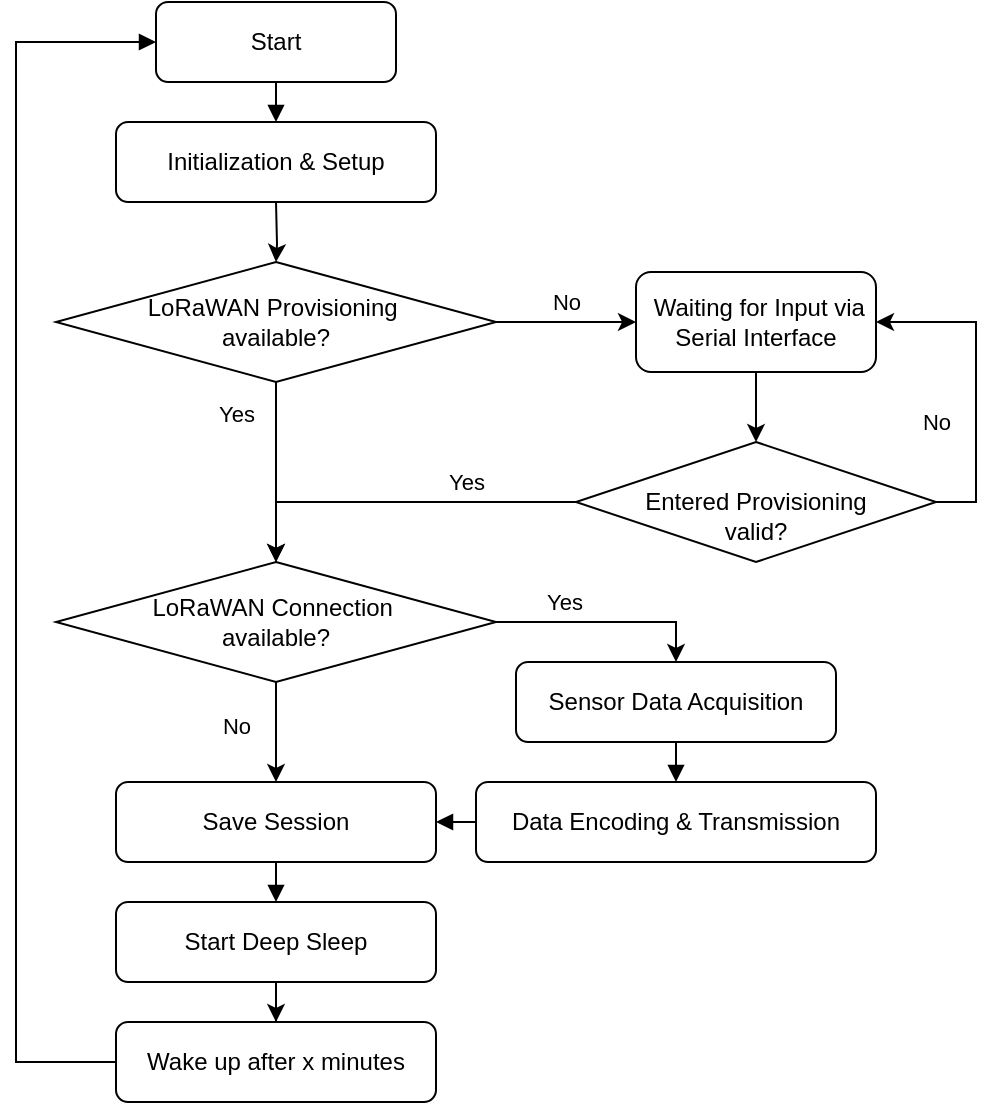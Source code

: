 <mxfile version="26.1.1">
  <diagram id="ProgramFlowWithButtons" name="Ablaufdiagramm">
    <mxGraphModel dx="2060" dy="1189" grid="1" gridSize="10" guides="1" tooltips="1" connect="1" arrows="1" fold="1" page="1" pageScale="1" pageWidth="827" pageHeight="1169" math="0" shadow="0">
      <root>
        <mxCell id="0" />
        <mxCell id="1" parent="0" />
        <mxCell id="start" value="Start" style="rounded=1;whiteSpace=wrap;html=1;fontSize=12;" parent="1" vertex="1">
          <mxGeometry x="210" y="160" width="120" height="40" as="geometry" />
        </mxCell>
        <mxCell id="init" value="Initialization &amp;amp; Setup" style="rounded=1;whiteSpace=wrap;html=1;fontSize=12;" parent="1" vertex="1">
          <mxGeometry x="190" y="220" width="160" height="40" as="geometry" />
        </mxCell>
        <mxCell id="_S-OerXBB0hFM4MdhPMw-28" value="" style="edgeStyle=orthogonalEdgeStyle;rounded=0;orthogonalLoop=1;jettySize=auto;html=1;" parent="1" target="_S-OerXBB0hFM4MdhPMw-15" edge="1">
          <mxGeometry relative="1" as="geometry">
            <mxPoint x="270" y="260" as="sourcePoint" />
          </mxGeometry>
        </mxCell>
        <mxCell id="dataTransmit" value="Data Encoding &amp;amp; Transmission" style="rounded=1;whiteSpace=wrap;html=1;fontSize=12;" parent="1" vertex="1">
          <mxGeometry x="370" y="550" width="200" height="40" as="geometry" />
        </mxCell>
        <mxCell id="sleep" value="Save Session" style="rounded=1;whiteSpace=wrap;html=1;fontSize=12;" parent="1" vertex="1">
          <mxGeometry x="190" y="550" width="160" height="40" as="geometry" />
        </mxCell>
        <mxCell id="_S-OerXBB0hFM4MdhPMw-63" value="" style="edgeStyle=orthogonalEdgeStyle;rounded=0;orthogonalLoop=1;jettySize=auto;html=1;" parent="1" source="loop" target="_S-OerXBB0hFM4MdhPMw-62" edge="1">
          <mxGeometry relative="1" as="geometry" />
        </mxCell>
        <mxCell id="loop" value="Start Deep Sleep" style="rounded=1;whiteSpace=wrap;html=1;fontSize=12;" parent="1" vertex="1">
          <mxGeometry x="190" y="610" width="160" height="40" as="geometry" />
        </mxCell>
        <mxCell id="e1" style="edgeStyle=orthogonalEdgeStyle;rounded=0;html=1;endArrow=block;" parent="1" source="start" target="init" edge="1">
          <mxGeometry relative="1" as="geometry" />
        </mxCell>
        <mxCell id="e9" style="edgeStyle=orthogonalEdgeStyle;rounded=0;html=1;endArrow=block;exitX=0.5;exitY=1;exitDx=0;exitDy=0;" parent="1" source="_S-OerXBB0hFM4MdhPMw-14" target="dataTransmit" edge="1">
          <mxGeometry relative="1" as="geometry">
            <mxPoint x="510" y="535" as="sourcePoint" />
          </mxGeometry>
        </mxCell>
        <mxCell id="e10" style="edgeStyle=orthogonalEdgeStyle;rounded=0;html=1;endArrow=block;" parent="1" source="dataTransmit" target="sleep" edge="1">
          <mxGeometry relative="1" as="geometry" />
        </mxCell>
        <mxCell id="e11" style="edgeStyle=orthogonalEdgeStyle;rounded=0;html=1;endArrow=block;" parent="1" source="sleep" target="loop" edge="1">
          <mxGeometry relative="1" as="geometry" />
        </mxCell>
        <mxCell id="e12" style="edgeStyle=orthogonalEdgeStyle;rounded=0;html=1;endArrow=block;entryX=0;entryY=0.5;entryDx=0;entryDy=0;exitX=0;exitY=0.5;exitDx=0;exitDy=0;" parent="1" source="_S-OerXBB0hFM4MdhPMw-62" target="start" edge="1">
          <mxGeometry relative="1" as="geometry">
            <mxPoint x="190" y="710" as="sourcePoint" />
            <mxPoint x="39.97" y="50" as="targetPoint" />
            <Array as="points">
              <mxPoint x="140" y="690" />
              <mxPoint x="140" y="180" />
            </Array>
          </mxGeometry>
        </mxCell>
        <mxCell id="_S-OerXBB0hFM4MdhPMw-14" value="Sensor Data Acquisition" style="rounded=1;whiteSpace=wrap;html=1;fontSize=12;" parent="1" vertex="1">
          <mxGeometry x="390" y="490" width="160" height="40" as="geometry" />
        </mxCell>
        <mxCell id="_S-OerXBB0hFM4MdhPMw-47" value="" style="edgeStyle=orthogonalEdgeStyle;rounded=0;orthogonalLoop=1;jettySize=auto;html=1;" parent="1" source="_S-OerXBB0hFM4MdhPMw-15" target="_S-OerXBB0hFM4MdhPMw-46" edge="1">
          <mxGeometry relative="1" as="geometry" />
        </mxCell>
        <mxCell id="_S-OerXBB0hFM4MdhPMw-48" value="No" style="edgeLabel;html=1;align=center;verticalAlign=middle;resizable=0;points=[];" parent="_S-OerXBB0hFM4MdhPMw-47" vertex="1" connectable="0">
          <mxGeometry x="-0.163" y="-2" relative="1" as="geometry">
            <mxPoint x="5" y="-12" as="offset" />
          </mxGeometry>
        </mxCell>
        <mxCell id="_S-OerXBB0hFM4MdhPMw-15" value="LoRaWAN Provisioning&amp;nbsp;&lt;div&gt;available?&lt;/div&gt;" style="rhombus;whiteSpace=wrap;html=1;fontSize=12;align=center;" parent="1" vertex="1">
          <mxGeometry x="160" y="290" width="220" height="60" as="geometry" />
        </mxCell>
        <mxCell id="_S-OerXBB0hFM4MdhPMw-18" value="" style="endArrow=classic;html=1;rounded=0;exitX=0.5;exitY=1;exitDx=0;exitDy=0;entryX=0.5;entryY=0;entryDx=0;entryDy=0;" parent="1" source="_S-OerXBB0hFM4MdhPMw-39" target="sleep" edge="1">
          <mxGeometry width="50" height="50" relative="1" as="geometry">
            <mxPoint x="260" y="435" as="sourcePoint" />
            <mxPoint x="310" y="385" as="targetPoint" />
          </mxGeometry>
        </mxCell>
        <mxCell id="_S-OerXBB0hFM4MdhPMw-58" value="No" style="edgeLabel;html=1;align=center;verticalAlign=middle;resizable=0;points=[];" parent="_S-OerXBB0hFM4MdhPMw-18" vertex="1" connectable="0">
          <mxGeometry x="-0.143" y="-1" relative="1" as="geometry">
            <mxPoint x="-19" as="offset" />
          </mxGeometry>
        </mxCell>
        <mxCell id="_S-OerXBB0hFM4MdhPMw-40" value="" style="endArrow=classic;html=1;rounded=0;exitX=0.5;exitY=1;exitDx=0;exitDy=0;entryX=0.5;entryY=0;entryDx=0;entryDy=0;" parent="1" source="_S-OerXBB0hFM4MdhPMw-15" target="_S-OerXBB0hFM4MdhPMw-39" edge="1">
          <mxGeometry width="50" height="50" relative="1" as="geometry">
            <mxPoint x="270" y="350" as="sourcePoint" />
            <mxPoint x="270" y="475" as="targetPoint" />
          </mxGeometry>
        </mxCell>
        <mxCell id="_S-OerXBB0hFM4MdhPMw-41" value="Yes" style="edgeLabel;html=1;align=center;verticalAlign=middle;resizable=0;points=[];" parent="_S-OerXBB0hFM4MdhPMw-40" vertex="1" connectable="0">
          <mxGeometry x="-0.111" y="-2" relative="1" as="geometry">
            <mxPoint x="-18" y="-24" as="offset" />
          </mxGeometry>
        </mxCell>
        <mxCell id="_S-OerXBB0hFM4MdhPMw-42" style="edgeStyle=orthogonalEdgeStyle;rounded=0;orthogonalLoop=1;jettySize=auto;html=1;entryX=0.5;entryY=0;entryDx=0;entryDy=0;" parent="1" source="_S-OerXBB0hFM4MdhPMw-39" target="_S-OerXBB0hFM4MdhPMw-14" edge="1">
          <mxGeometry relative="1" as="geometry" />
        </mxCell>
        <mxCell id="_S-OerXBB0hFM4MdhPMw-43" value="Yes" style="edgeLabel;html=1;align=center;verticalAlign=middle;resizable=0;points=[];" parent="_S-OerXBB0hFM4MdhPMw-42" vertex="1" connectable="0">
          <mxGeometry x="-0.598" y="1" relative="1" as="geometry">
            <mxPoint x="12" y="-9" as="offset" />
          </mxGeometry>
        </mxCell>
        <mxCell id="_S-OerXBB0hFM4MdhPMw-39" value="LoRaWAN Connection&amp;nbsp;&lt;div&gt;available?&lt;/div&gt;" style="rhombus;whiteSpace=wrap;html=1;fontSize=12;align=center;" parent="1" vertex="1">
          <mxGeometry x="160" y="440" width="220" height="60" as="geometry" />
        </mxCell>
        <mxCell id="_S-OerXBB0hFM4MdhPMw-46" value="&amp;nbsp;Waiting for Input via Serial Interface" style="rounded=1;whiteSpace=wrap;html=1;" parent="1" vertex="1">
          <mxGeometry x="450" y="295" width="120" height="50" as="geometry" />
        </mxCell>
        <mxCell id="_S-OerXBB0hFM4MdhPMw-52" value="" style="edgeStyle=orthogonalEdgeStyle;rounded=0;orthogonalLoop=1;jettySize=auto;html=1;exitX=0.5;exitY=0;exitDx=0;exitDy=0;entryX=0.5;entryY=1;entryDx=0;entryDy=0;endArrow=none;endFill=0;startArrow=classic;startFill=1;" parent="1" source="_S-OerXBB0hFM4MdhPMw-51" target="_S-OerXBB0hFM4MdhPMw-46" edge="1">
          <mxGeometry relative="1" as="geometry">
            <Array as="points">
              <mxPoint x="510" y="370" />
              <mxPoint x="510" y="370" />
            </Array>
          </mxGeometry>
        </mxCell>
        <mxCell id="_S-OerXBB0hFM4MdhPMw-56" style="edgeStyle=orthogonalEdgeStyle;rounded=0;orthogonalLoop=1;jettySize=auto;html=1;entryX=1;entryY=0.5;entryDx=0;entryDy=0;exitX=1;exitY=0.5;exitDx=0;exitDy=0;" parent="1" source="_S-OerXBB0hFM4MdhPMw-51" target="_S-OerXBB0hFM4MdhPMw-46" edge="1">
          <mxGeometry relative="1" as="geometry" />
        </mxCell>
        <mxCell id="_S-OerXBB0hFM4MdhPMw-57" value="No" style="edgeLabel;html=1;align=center;verticalAlign=middle;resizable=0;points=[];" parent="_S-OerXBB0hFM4MdhPMw-56" vertex="1" connectable="0">
          <mxGeometry x="-0.36" relative="1" as="geometry">
            <mxPoint x="-20" y="-9" as="offset" />
          </mxGeometry>
        </mxCell>
        <mxCell id="_S-OerXBB0hFM4MdhPMw-60" style="edgeStyle=orthogonalEdgeStyle;rounded=0;orthogonalLoop=1;jettySize=auto;html=1;entryX=0.5;entryY=0;entryDx=0;entryDy=0;" parent="1" source="_S-OerXBB0hFM4MdhPMw-51" target="_S-OerXBB0hFM4MdhPMw-39" edge="1">
          <mxGeometry relative="1" as="geometry" />
        </mxCell>
        <mxCell id="_S-OerXBB0hFM4MdhPMw-61" value="Yes" style="edgeLabel;html=1;align=center;verticalAlign=middle;resizable=0;points=[];" parent="_S-OerXBB0hFM4MdhPMw-60" vertex="1" connectable="0">
          <mxGeometry x="-0.002" y="-1" relative="1" as="geometry">
            <mxPoint x="35" y="-9" as="offset" />
          </mxGeometry>
        </mxCell>
        <mxCell id="_S-OerXBB0hFM4MdhPMw-51" value="&lt;div&gt;&lt;br&gt;&lt;/div&gt;Entered Provisioning&lt;div&gt;v&lt;span style=&quot;background-color: transparent; color: light-dark(rgb(0, 0, 0), rgb(255, 255, 255));&quot;&gt;alid?&lt;/span&gt;&lt;/div&gt;" style="rhombus;whiteSpace=wrap;html=1;fontSize=12;align=center;" parent="1" vertex="1">
          <mxGeometry x="420" y="380" width="180" height="60" as="geometry" />
        </mxCell>
        <mxCell id="_S-OerXBB0hFM4MdhPMw-62" value="Wake up after x minutes" style="whiteSpace=wrap;html=1;rounded=1;" parent="1" vertex="1">
          <mxGeometry x="190" y="670" width="160" height="40" as="geometry" />
        </mxCell>
      </root>
    </mxGraphModel>
  </diagram>
</mxfile>
